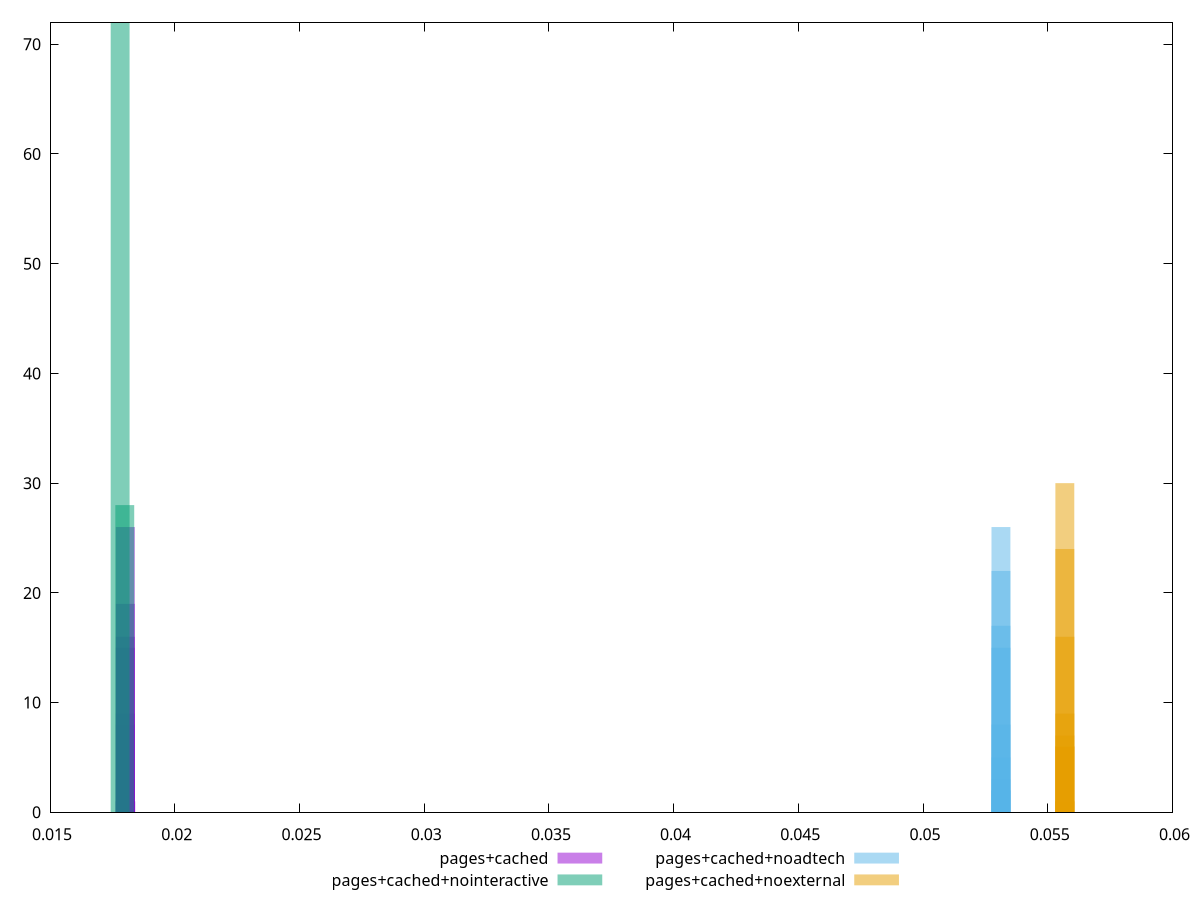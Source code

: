 $_pagesCached <<EOF
0.01803923317242019 1
0.018020038079511344 26
0.018020324573435356 16
0.018019608338625325 3
0.018019894832549337 15
0.018020181326473348 19
0.01801975158558733 8
0.018019465091663318 1
0.018020754314321374 1
0.018020467820397363 9
0.018020611067359367 1
EOF
$_pagesCachedNointeractive <<EOF
0.017997475901686807 28
0.017811295116496945 72
EOF
$_pagesCachedNoadtech <<EOF
0.053121920565953086 22
0.05312248307173006 26
0.05312220181884157 17
0.053123045577507036 8
0.05312332683039552 3
0.05312276432461855 15
0.05312107680728762 2
0.0531216393130646 5
0.05312360808328401 2
EOF
$_pagesCachedNoexternal <<EOF
0.05568388620582694 30
0.05568478566770918 7
0.055683586385199525 9
0.055684186026454356 16
0.055684485847081765 24
0.05568328656457211 6
0.055685085488336596 6
0.055682686923317286 1
0.05568538530896401 1
EOF
set key outside below
set terminal pngcairo
set output "report_00005_2020-11-02T22-26-11.212Z/total-byte-weight/total-byte-weight_pages+cached_pages+cached+nointeractive_pages+cached+noadtech_pages+cached+noexternal+hist.png"
set boxwidth 0.0007574818038493414
set style fill transparent solid 0.5 noborder
set yrange [0:72]
plot $_pagesCached title "pages+cached" with boxes ,$_pagesCachedNointeractive title "pages+cached+nointeractive" with boxes ,$_pagesCachedNoadtech title "pages+cached+noadtech" with boxes ,$_pagesCachedNoexternal title "pages+cached+noexternal" with boxes ,